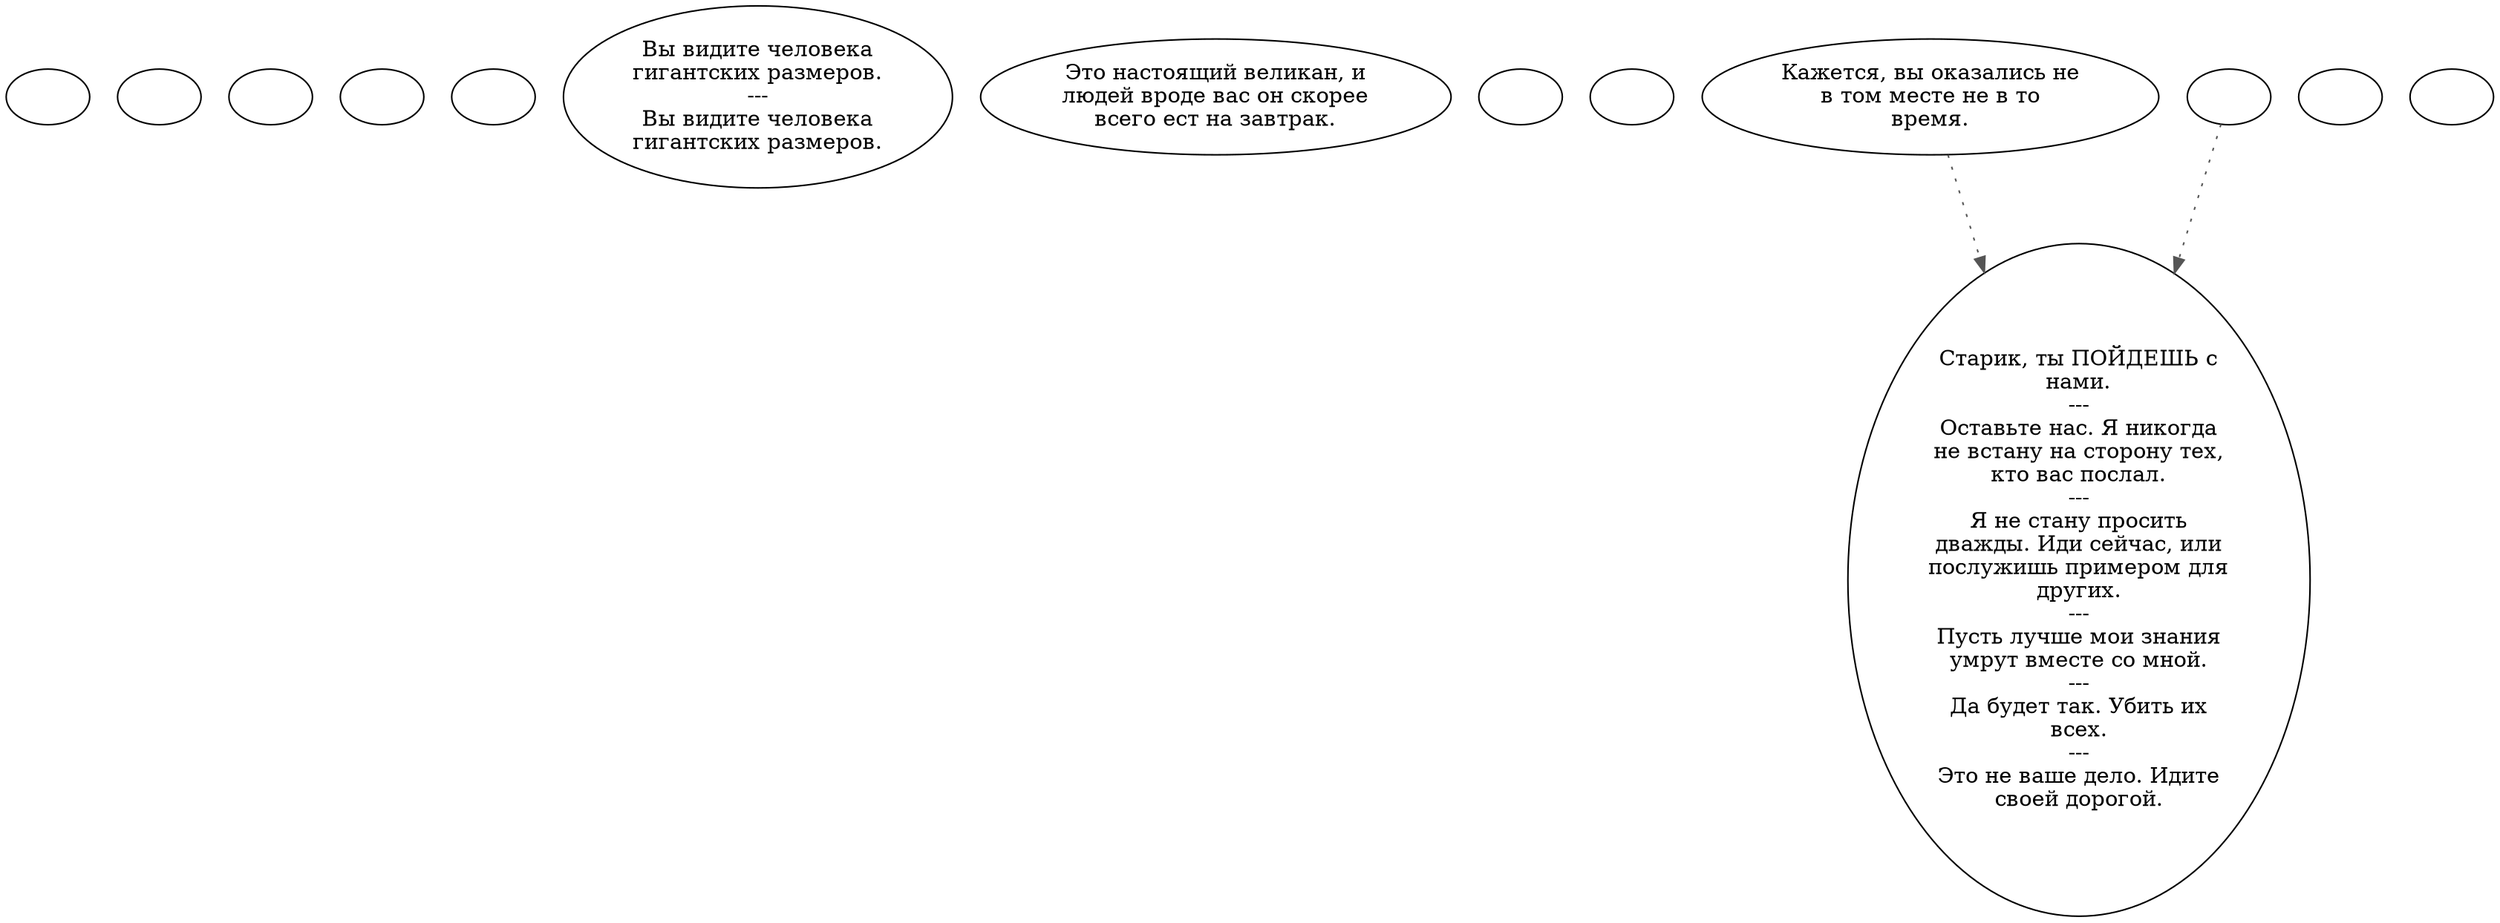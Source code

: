 digraph ecbdygrd {
  "pickup_p_proc" [style=filled       fillcolor="#FFFFFF"       color="#000000"]
  "pickup_p_proc" [label=""]
  "start" [style=filled       fillcolor="#FFFFFF"       color="#000000"]
  "start" [label=""]
  "critter_p_proc" [style=filled       fillcolor="#FFFFFF"       color="#000000"]
  "critter_p_proc" [label=""]
  "talk_p_proc" [style=filled       fillcolor="#FFFFFF"       color="#000000"]
  "talk_p_proc" [label=""]
  "destroy_p_proc" [style=filled       fillcolor="#FFFFFF"       color="#000000"]
  "destroy_p_proc" [label=""]
  "look_at_p_proc" [style=filled       fillcolor="#FFFFFF"       color="#000000"]
  "look_at_p_proc" [label="Вы видите человека\nгигантских размеров.\n---\nВы видите человека\nгигантских размеров."]
  "description_p_proc" [style=filled       fillcolor="#FFFFFF"       color="#000000"]
  "description_p_proc" [label="Это настоящий великан, и\nлюдей вроде вас он скорее\nвсего ест на завтрак."]
  "use_skill_on_p_proc" [style=filled       fillcolor="#FFFFFF"       color="#000000"]
  "use_skill_on_p_proc" [label=""]
  "damage_p_proc" [style=filled       fillcolor="#FFFFFF"       color="#000000"]
  "damage_p_proc" [label=""]
  "map_enter_p_proc" [style=filled       fillcolor="#FFFFFF"       color="#000000"]
  "map_enter_p_proc" -> "doSequence" [style=dotted color="#555555"]
  "map_enter_p_proc" [label="Кажется, вы оказались не\nв том месте не в то\nвремя."]
  "combat_p_proc" [style=filled       fillcolor="#FFFFFF"       color="#000000"]
  "combat_p_proc" [label=""]
  "combat_is_starting_p_proc" [style=filled       fillcolor="#FFFFFF"       color="#000000"]
  "combat_is_starting_p_proc" [label=""]
  "doSequence" [style=filled       fillcolor="#FFFFFF"       color="#000000"]
  "doSequence" [label="Старик, ты ПОЙДЕШЬ с\nнами.\n---\nОставьте нас. Я никогда\nне встану на сторону тех,\nкто вас послал.\n---\nЯ не стану просить\nдважды. Иди сейчас, или\nпослужишь примером для\nдругих.\n---\nПусть лучше мои знания\nумрут вместе со мной.\n---\nДа будет так. Убить их\nвсех.\n---\nЭто не ваше дело. Идите\nсвоей дорогой."]
  "timed_event_p_proc" [style=filled       fillcolor="#FFFFFF"       color="#000000"]
  "timed_event_p_proc" -> "doSequence" [style=dotted color="#555555"]
  "timed_event_p_proc" [label=""]
}